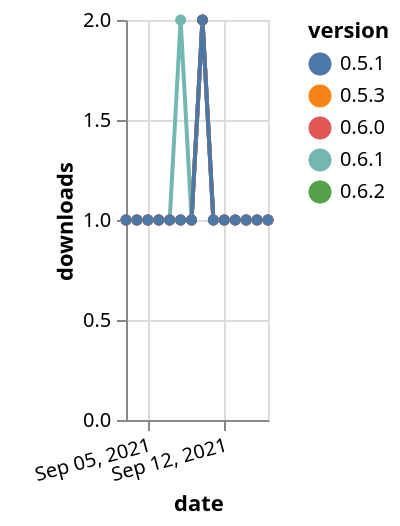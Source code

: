 {"$schema": "https://vega.github.io/schema/vega-lite/v5.json", "description": "A simple bar chart with embedded data.", "data": {"values": [{"date": "2021-09-03", "total": 429, "delta": 1, "version": "0.6.1"}, {"date": "2021-09-04", "total": 430, "delta": 1, "version": "0.6.1"}, {"date": "2021-09-05", "total": 431, "delta": 1, "version": "0.6.1"}, {"date": "2021-09-06", "total": 432, "delta": 1, "version": "0.6.1"}, {"date": "2021-09-07", "total": 433, "delta": 1, "version": "0.6.1"}, {"date": "2021-09-08", "total": 435, "delta": 2, "version": "0.6.1"}, {"date": "2021-09-09", "total": 436, "delta": 1, "version": "0.6.1"}, {"date": "2021-09-10", "total": 438, "delta": 2, "version": "0.6.1"}, {"date": "2021-09-11", "total": 439, "delta": 1, "version": "0.6.1"}, {"date": "2021-09-12", "total": 440, "delta": 1, "version": "0.6.1"}, {"date": "2021-09-13", "total": 441, "delta": 1, "version": "0.6.1"}, {"date": "2021-09-14", "total": 442, "delta": 1, "version": "0.6.1"}, {"date": "2021-09-15", "total": 443, "delta": 1, "version": "0.6.1"}, {"date": "2021-09-16", "total": 444, "delta": 1, "version": "0.6.1"}, {"date": "2021-09-03", "total": 160, "delta": 1, "version": "0.6.2"}, {"date": "2021-09-04", "total": 161, "delta": 1, "version": "0.6.2"}, {"date": "2021-09-05", "total": 162, "delta": 1, "version": "0.6.2"}, {"date": "2021-09-06", "total": 163, "delta": 1, "version": "0.6.2"}, {"date": "2021-09-07", "total": 164, "delta": 1, "version": "0.6.2"}, {"date": "2021-09-08", "total": 165, "delta": 1, "version": "0.6.2"}, {"date": "2021-09-09", "total": 166, "delta": 1, "version": "0.6.2"}, {"date": "2021-09-10", "total": 168, "delta": 2, "version": "0.6.2"}, {"date": "2021-09-11", "total": 169, "delta": 1, "version": "0.6.2"}, {"date": "2021-09-12", "total": 170, "delta": 1, "version": "0.6.2"}, {"date": "2021-09-13", "total": 171, "delta": 1, "version": "0.6.2"}, {"date": "2021-09-14", "total": 172, "delta": 1, "version": "0.6.2"}, {"date": "2021-09-15", "total": 173, "delta": 1, "version": "0.6.2"}, {"date": "2021-09-16", "total": 174, "delta": 1, "version": "0.6.2"}, {"date": "2021-09-03", "total": 307, "delta": 1, "version": "0.5.3"}, {"date": "2021-09-04", "total": 308, "delta": 1, "version": "0.5.3"}, {"date": "2021-09-05", "total": 309, "delta": 1, "version": "0.5.3"}, {"date": "2021-09-06", "total": 310, "delta": 1, "version": "0.5.3"}, {"date": "2021-09-07", "total": 311, "delta": 1, "version": "0.5.3"}, {"date": "2021-09-08", "total": 312, "delta": 1, "version": "0.5.3"}, {"date": "2021-09-09", "total": 313, "delta": 1, "version": "0.5.3"}, {"date": "2021-09-10", "total": 315, "delta": 2, "version": "0.5.3"}, {"date": "2021-09-11", "total": 316, "delta": 1, "version": "0.5.3"}, {"date": "2021-09-12", "total": 317, "delta": 1, "version": "0.5.3"}, {"date": "2021-09-13", "total": 318, "delta": 1, "version": "0.5.3"}, {"date": "2021-09-14", "total": 319, "delta": 1, "version": "0.5.3"}, {"date": "2021-09-15", "total": 320, "delta": 1, "version": "0.5.3"}, {"date": "2021-09-16", "total": 321, "delta": 1, "version": "0.5.3"}, {"date": "2021-09-03", "total": 251, "delta": 1, "version": "0.6.0"}, {"date": "2021-09-04", "total": 252, "delta": 1, "version": "0.6.0"}, {"date": "2021-09-05", "total": 253, "delta": 1, "version": "0.6.0"}, {"date": "2021-09-06", "total": 254, "delta": 1, "version": "0.6.0"}, {"date": "2021-09-07", "total": 255, "delta": 1, "version": "0.6.0"}, {"date": "2021-09-08", "total": 256, "delta": 1, "version": "0.6.0"}, {"date": "2021-09-09", "total": 257, "delta": 1, "version": "0.6.0"}, {"date": "2021-09-10", "total": 259, "delta": 2, "version": "0.6.0"}, {"date": "2021-09-11", "total": 260, "delta": 1, "version": "0.6.0"}, {"date": "2021-09-12", "total": 261, "delta": 1, "version": "0.6.0"}, {"date": "2021-09-13", "total": 262, "delta": 1, "version": "0.6.0"}, {"date": "2021-09-14", "total": 263, "delta": 1, "version": "0.6.0"}, {"date": "2021-09-15", "total": 264, "delta": 1, "version": "0.6.0"}, {"date": "2021-09-16", "total": 265, "delta": 1, "version": "0.6.0"}, {"date": "2021-09-03", "total": 224, "delta": 1, "version": "0.5.1"}, {"date": "2021-09-04", "total": 225, "delta": 1, "version": "0.5.1"}, {"date": "2021-09-05", "total": 226, "delta": 1, "version": "0.5.1"}, {"date": "2021-09-06", "total": 227, "delta": 1, "version": "0.5.1"}, {"date": "2021-09-07", "total": 228, "delta": 1, "version": "0.5.1"}, {"date": "2021-09-08", "total": 229, "delta": 1, "version": "0.5.1"}, {"date": "2021-09-09", "total": 230, "delta": 1, "version": "0.5.1"}, {"date": "2021-09-10", "total": 232, "delta": 2, "version": "0.5.1"}, {"date": "2021-09-11", "total": 233, "delta": 1, "version": "0.5.1"}, {"date": "2021-09-12", "total": 234, "delta": 1, "version": "0.5.1"}, {"date": "2021-09-13", "total": 235, "delta": 1, "version": "0.5.1"}, {"date": "2021-09-14", "total": 236, "delta": 1, "version": "0.5.1"}, {"date": "2021-09-15", "total": 237, "delta": 1, "version": "0.5.1"}, {"date": "2021-09-16", "total": 238, "delta": 1, "version": "0.5.1"}]}, "width": "container", "mark": {"type": "line", "point": {"filled": true}}, "encoding": {"x": {"field": "date", "type": "temporal", "timeUnit": "yearmonthdate", "title": "date", "axis": {"labelAngle": -15}}, "y": {"field": "delta", "type": "quantitative", "title": "downloads"}, "color": {"field": "version", "type": "nominal"}, "tooltip": {"field": "delta"}}}